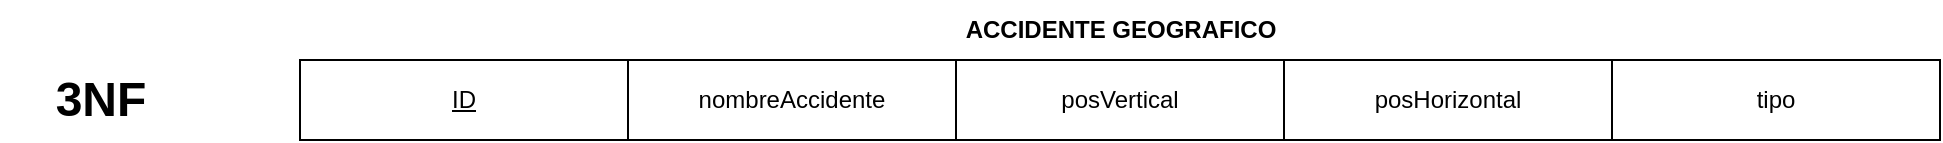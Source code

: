 <mxfile version="23.1.1" type="device">
  <diagram id="R2lEEEUBdFMjLlhIrx00" name="Page-1">
    <mxGraphModel dx="2284" dy="780" grid="1" gridSize="10" guides="1" tooltips="1" connect="1" arrows="1" fold="1" page="1" pageScale="1" pageWidth="850" pageHeight="1100" math="0" shadow="0" extFonts="Permanent Marker^https://fonts.googleapis.com/css?family=Permanent+Marker">
      <root>
        <mxCell id="0" />
        <mxCell id="1" parent="0" />
        <mxCell id="ImPGjt9nL06v0NSoHQ66-117" value="" style="shape=table;startSize=0;container=1;collapsible=0;childLayout=tableLayout;" vertex="1" parent="1">
          <mxGeometry x="10" y="370" width="820" height="40" as="geometry" />
        </mxCell>
        <mxCell id="ImPGjt9nL06v0NSoHQ66-118" value="" style="shape=tableRow;horizontal=0;startSize=0;swimlaneHead=0;swimlaneBody=0;strokeColor=inherit;top=0;left=0;bottom=0;right=0;collapsible=0;dropTarget=0;fillColor=none;points=[[0,0.5],[1,0.5]];portConstraint=eastwest;" vertex="1" parent="ImPGjt9nL06v0NSoHQ66-117">
          <mxGeometry width="820" height="40" as="geometry" />
        </mxCell>
        <mxCell id="ImPGjt9nL06v0NSoHQ66-119" value="&lt;u&gt;ID&lt;/u&gt;" style="shape=partialRectangle;html=1;whiteSpace=wrap;connectable=0;strokeColor=inherit;overflow=hidden;fillColor=none;top=0;left=0;bottom=0;right=0;pointerEvents=1;" vertex="1" parent="ImPGjt9nL06v0NSoHQ66-118">
          <mxGeometry width="164" height="40" as="geometry">
            <mxRectangle width="164" height="40" as="alternateBounds" />
          </mxGeometry>
        </mxCell>
        <mxCell id="ImPGjt9nL06v0NSoHQ66-120" value="nombreAccidente" style="shape=partialRectangle;html=1;whiteSpace=wrap;connectable=0;strokeColor=inherit;overflow=hidden;fillColor=none;top=0;left=0;bottom=0;right=0;pointerEvents=1;" vertex="1" parent="ImPGjt9nL06v0NSoHQ66-118">
          <mxGeometry x="164" width="164" height="40" as="geometry">
            <mxRectangle width="164" height="40" as="alternateBounds" />
          </mxGeometry>
        </mxCell>
        <mxCell id="ImPGjt9nL06v0NSoHQ66-121" value="posVertical" style="shape=partialRectangle;html=1;whiteSpace=wrap;connectable=0;strokeColor=inherit;overflow=hidden;fillColor=none;top=0;left=0;bottom=0;right=0;pointerEvents=1;" vertex="1" parent="ImPGjt9nL06v0NSoHQ66-118">
          <mxGeometry x="328" width="164" height="40" as="geometry">
            <mxRectangle width="164" height="40" as="alternateBounds" />
          </mxGeometry>
        </mxCell>
        <mxCell id="ImPGjt9nL06v0NSoHQ66-122" value="posHorizontal" style="shape=partialRectangle;html=1;whiteSpace=wrap;connectable=0;strokeColor=inherit;overflow=hidden;fillColor=none;top=0;left=0;bottom=0;right=0;pointerEvents=1;" vertex="1" parent="ImPGjt9nL06v0NSoHQ66-118">
          <mxGeometry x="492" width="164" height="40" as="geometry">
            <mxRectangle width="164" height="40" as="alternateBounds" />
          </mxGeometry>
        </mxCell>
        <mxCell id="ImPGjt9nL06v0NSoHQ66-123" value="tipo" style="shape=partialRectangle;html=1;whiteSpace=wrap;connectable=0;strokeColor=inherit;overflow=hidden;fillColor=none;top=0;left=0;bottom=0;right=0;pointerEvents=1;" vertex="1" parent="ImPGjt9nL06v0NSoHQ66-118">
          <mxGeometry x="656" width="164" height="40" as="geometry">
            <mxRectangle width="164" height="40" as="alternateBounds" />
          </mxGeometry>
        </mxCell>
        <mxCell id="ImPGjt9nL06v0NSoHQ66-124" value="&lt;b&gt;ACCIDENTE GEOGRAFICO&lt;/b&gt;" style="text;html=1;strokeColor=none;fillColor=none;align=center;verticalAlign=middle;whiteSpace=wrap;rounded=0;" vertex="1" parent="1">
          <mxGeometry x="297.5" y="340" width="245" height="30" as="geometry" />
        </mxCell>
        <mxCell id="ImPGjt9nL06v0NSoHQ66-126" value="3NF" style="text;strokeColor=none;fillColor=none;html=1;fontSize=24;fontStyle=1;verticalAlign=middle;align=center;" vertex="1" parent="1">
          <mxGeometry x="-140" y="370" width="100" height="40" as="geometry" />
        </mxCell>
      </root>
    </mxGraphModel>
  </diagram>
</mxfile>
